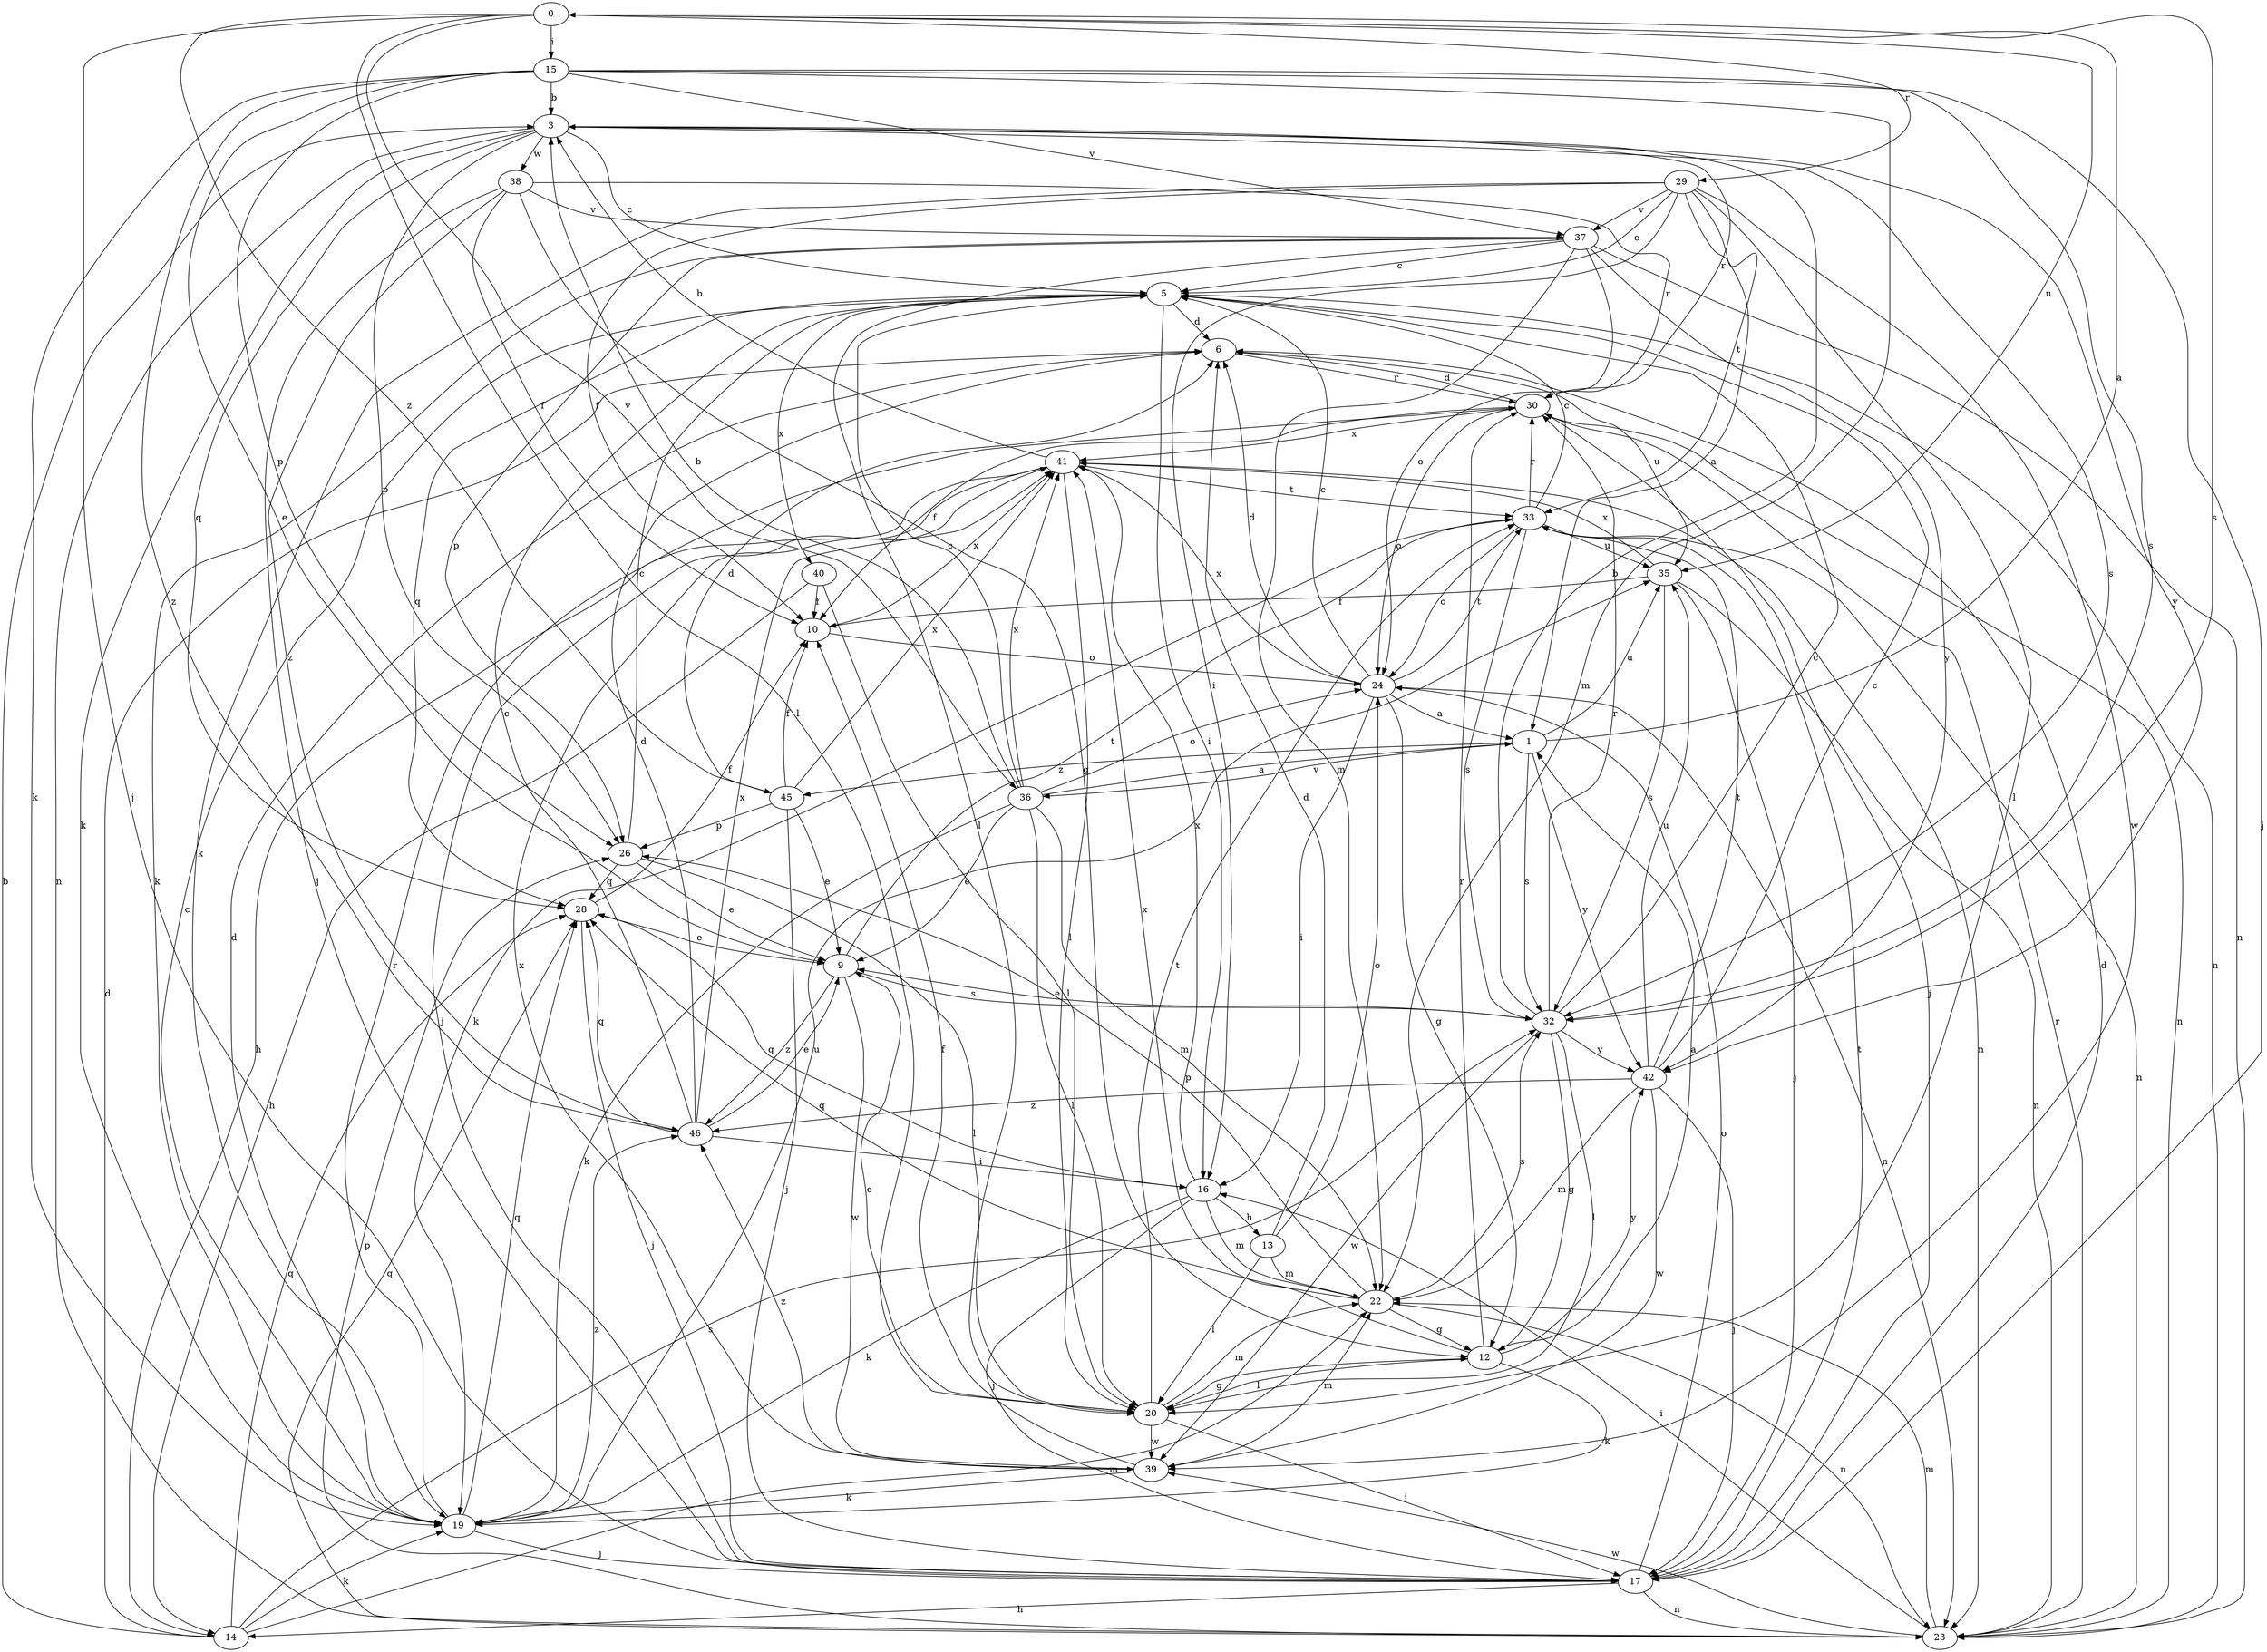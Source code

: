 strict digraph  {
0;
1;
3;
5;
6;
9;
10;
12;
13;
14;
15;
16;
17;
19;
20;
22;
23;
24;
26;
28;
29;
30;
32;
33;
35;
36;
37;
38;
39;
40;
41;
42;
45;
46;
0 -> 15  [label=i];
0 -> 17  [label=j];
0 -> 20  [label=l];
0 -> 29  [label=r];
0 -> 32  [label=s];
0 -> 35  [label=u];
0 -> 36  [label=v];
0 -> 45  [label=z];
1 -> 0  [label=a];
1 -> 32  [label=s];
1 -> 35  [label=u];
1 -> 36  [label=v];
1 -> 42  [label=y];
1 -> 45  [label=z];
3 -> 5  [label=c];
3 -> 19  [label=k];
3 -> 23  [label=n];
3 -> 26  [label=p];
3 -> 28  [label=q];
3 -> 30  [label=r];
3 -> 32  [label=s];
3 -> 38  [label=w];
3 -> 42  [label=y];
5 -> 6  [label=d];
5 -> 16  [label=i];
5 -> 23  [label=n];
5 -> 28  [label=q];
5 -> 40  [label=x];
6 -> 30  [label=r];
6 -> 35  [label=u];
9 -> 32  [label=s];
9 -> 33  [label=t];
9 -> 39  [label=w];
9 -> 46  [label=z];
10 -> 24  [label=o];
10 -> 41  [label=x];
12 -> 1  [label=a];
12 -> 19  [label=k];
12 -> 20  [label=l];
12 -> 30  [label=r];
12 -> 41  [label=x];
12 -> 42  [label=y];
13 -> 6  [label=d];
13 -> 20  [label=l];
13 -> 22  [label=m];
13 -> 24  [label=o];
14 -> 3  [label=b];
14 -> 6  [label=d];
14 -> 19  [label=k];
14 -> 22  [label=m];
14 -> 28  [label=q];
14 -> 32  [label=s];
15 -> 3  [label=b];
15 -> 9  [label=e];
15 -> 17  [label=j];
15 -> 19  [label=k];
15 -> 22  [label=m];
15 -> 26  [label=p];
15 -> 32  [label=s];
15 -> 37  [label=v];
15 -> 46  [label=z];
16 -> 13  [label=h];
16 -> 17  [label=j];
16 -> 19  [label=k];
16 -> 22  [label=m];
16 -> 28  [label=q];
16 -> 41  [label=x];
17 -> 6  [label=d];
17 -> 14  [label=h];
17 -> 23  [label=n];
17 -> 24  [label=o];
17 -> 33  [label=t];
19 -> 5  [label=c];
19 -> 6  [label=d];
19 -> 17  [label=j];
19 -> 28  [label=q];
19 -> 30  [label=r];
19 -> 35  [label=u];
19 -> 46  [label=z];
20 -> 9  [label=e];
20 -> 12  [label=g];
20 -> 17  [label=j];
20 -> 22  [label=m];
20 -> 33  [label=t];
20 -> 39  [label=w];
22 -> 12  [label=g];
22 -> 23  [label=n];
22 -> 26  [label=p];
22 -> 28  [label=q];
22 -> 32  [label=s];
23 -> 16  [label=i];
23 -> 22  [label=m];
23 -> 26  [label=p];
23 -> 28  [label=q];
23 -> 30  [label=r];
23 -> 39  [label=w];
24 -> 1  [label=a];
24 -> 5  [label=c];
24 -> 6  [label=d];
24 -> 12  [label=g];
24 -> 16  [label=i];
24 -> 23  [label=n];
24 -> 33  [label=t];
24 -> 41  [label=x];
26 -> 5  [label=c];
26 -> 9  [label=e];
26 -> 20  [label=l];
26 -> 28  [label=q];
28 -> 9  [label=e];
28 -> 10  [label=f];
28 -> 17  [label=j];
29 -> 1  [label=a];
29 -> 5  [label=c];
29 -> 10  [label=f];
29 -> 16  [label=i];
29 -> 19  [label=k];
29 -> 20  [label=l];
29 -> 33  [label=t];
29 -> 37  [label=v];
29 -> 39  [label=w];
30 -> 6  [label=d];
30 -> 10  [label=f];
30 -> 17  [label=j];
30 -> 23  [label=n];
30 -> 24  [label=o];
30 -> 41  [label=x];
32 -> 3  [label=b];
32 -> 5  [label=c];
32 -> 9  [label=e];
32 -> 12  [label=g];
32 -> 20  [label=l];
32 -> 30  [label=r];
32 -> 39  [label=w];
32 -> 42  [label=y];
33 -> 5  [label=c];
33 -> 19  [label=k];
33 -> 23  [label=n];
33 -> 24  [label=o];
33 -> 30  [label=r];
33 -> 32  [label=s];
33 -> 35  [label=u];
35 -> 10  [label=f];
35 -> 17  [label=j];
35 -> 23  [label=n];
35 -> 32  [label=s];
35 -> 41  [label=x];
36 -> 1  [label=a];
36 -> 3  [label=b];
36 -> 5  [label=c];
36 -> 9  [label=e];
36 -> 19  [label=k];
36 -> 20  [label=l];
36 -> 22  [label=m];
36 -> 24  [label=o];
36 -> 41  [label=x];
37 -> 5  [label=c];
37 -> 19  [label=k];
37 -> 20  [label=l];
37 -> 22  [label=m];
37 -> 23  [label=n];
37 -> 24  [label=o];
37 -> 26  [label=p];
37 -> 42  [label=y];
38 -> 10  [label=f];
38 -> 12  [label=g];
38 -> 17  [label=j];
38 -> 30  [label=r];
38 -> 37  [label=v];
38 -> 46  [label=z];
39 -> 10  [label=f];
39 -> 19  [label=k];
39 -> 22  [label=m];
39 -> 41  [label=x];
39 -> 46  [label=z];
40 -> 10  [label=f];
40 -> 14  [label=h];
40 -> 20  [label=l];
41 -> 3  [label=b];
41 -> 14  [label=h];
41 -> 17  [label=j];
41 -> 20  [label=l];
41 -> 23  [label=n];
41 -> 33  [label=t];
42 -> 5  [label=c];
42 -> 17  [label=j];
42 -> 22  [label=m];
42 -> 33  [label=t];
42 -> 35  [label=u];
42 -> 39  [label=w];
42 -> 46  [label=z];
45 -> 6  [label=d];
45 -> 9  [label=e];
45 -> 10  [label=f];
45 -> 17  [label=j];
45 -> 26  [label=p];
45 -> 41  [label=x];
46 -> 5  [label=c];
46 -> 6  [label=d];
46 -> 9  [label=e];
46 -> 16  [label=i];
46 -> 28  [label=q];
46 -> 41  [label=x];
}
